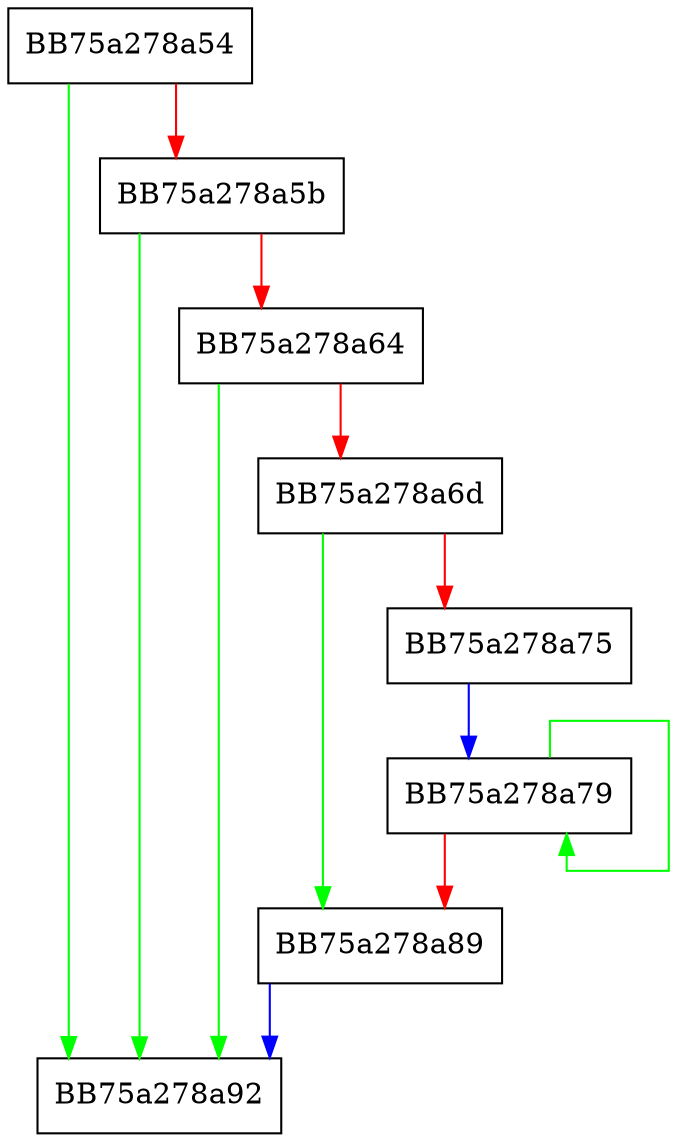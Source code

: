 digraph sqlite3ExprSetHeightAndFlags {
  node [shape="box"];
  graph [splines=ortho];
  BB75a278a54 -> BB75a278a92 [color="green"];
  BB75a278a54 -> BB75a278a5b [color="red"];
  BB75a278a5b -> BB75a278a92 [color="green"];
  BB75a278a5b -> BB75a278a64 [color="red"];
  BB75a278a64 -> BB75a278a92 [color="green"];
  BB75a278a64 -> BB75a278a6d [color="red"];
  BB75a278a6d -> BB75a278a89 [color="green"];
  BB75a278a6d -> BB75a278a75 [color="red"];
  BB75a278a75 -> BB75a278a79 [color="blue"];
  BB75a278a79 -> BB75a278a79 [color="green"];
  BB75a278a79 -> BB75a278a89 [color="red"];
  BB75a278a89 -> BB75a278a92 [color="blue"];
}